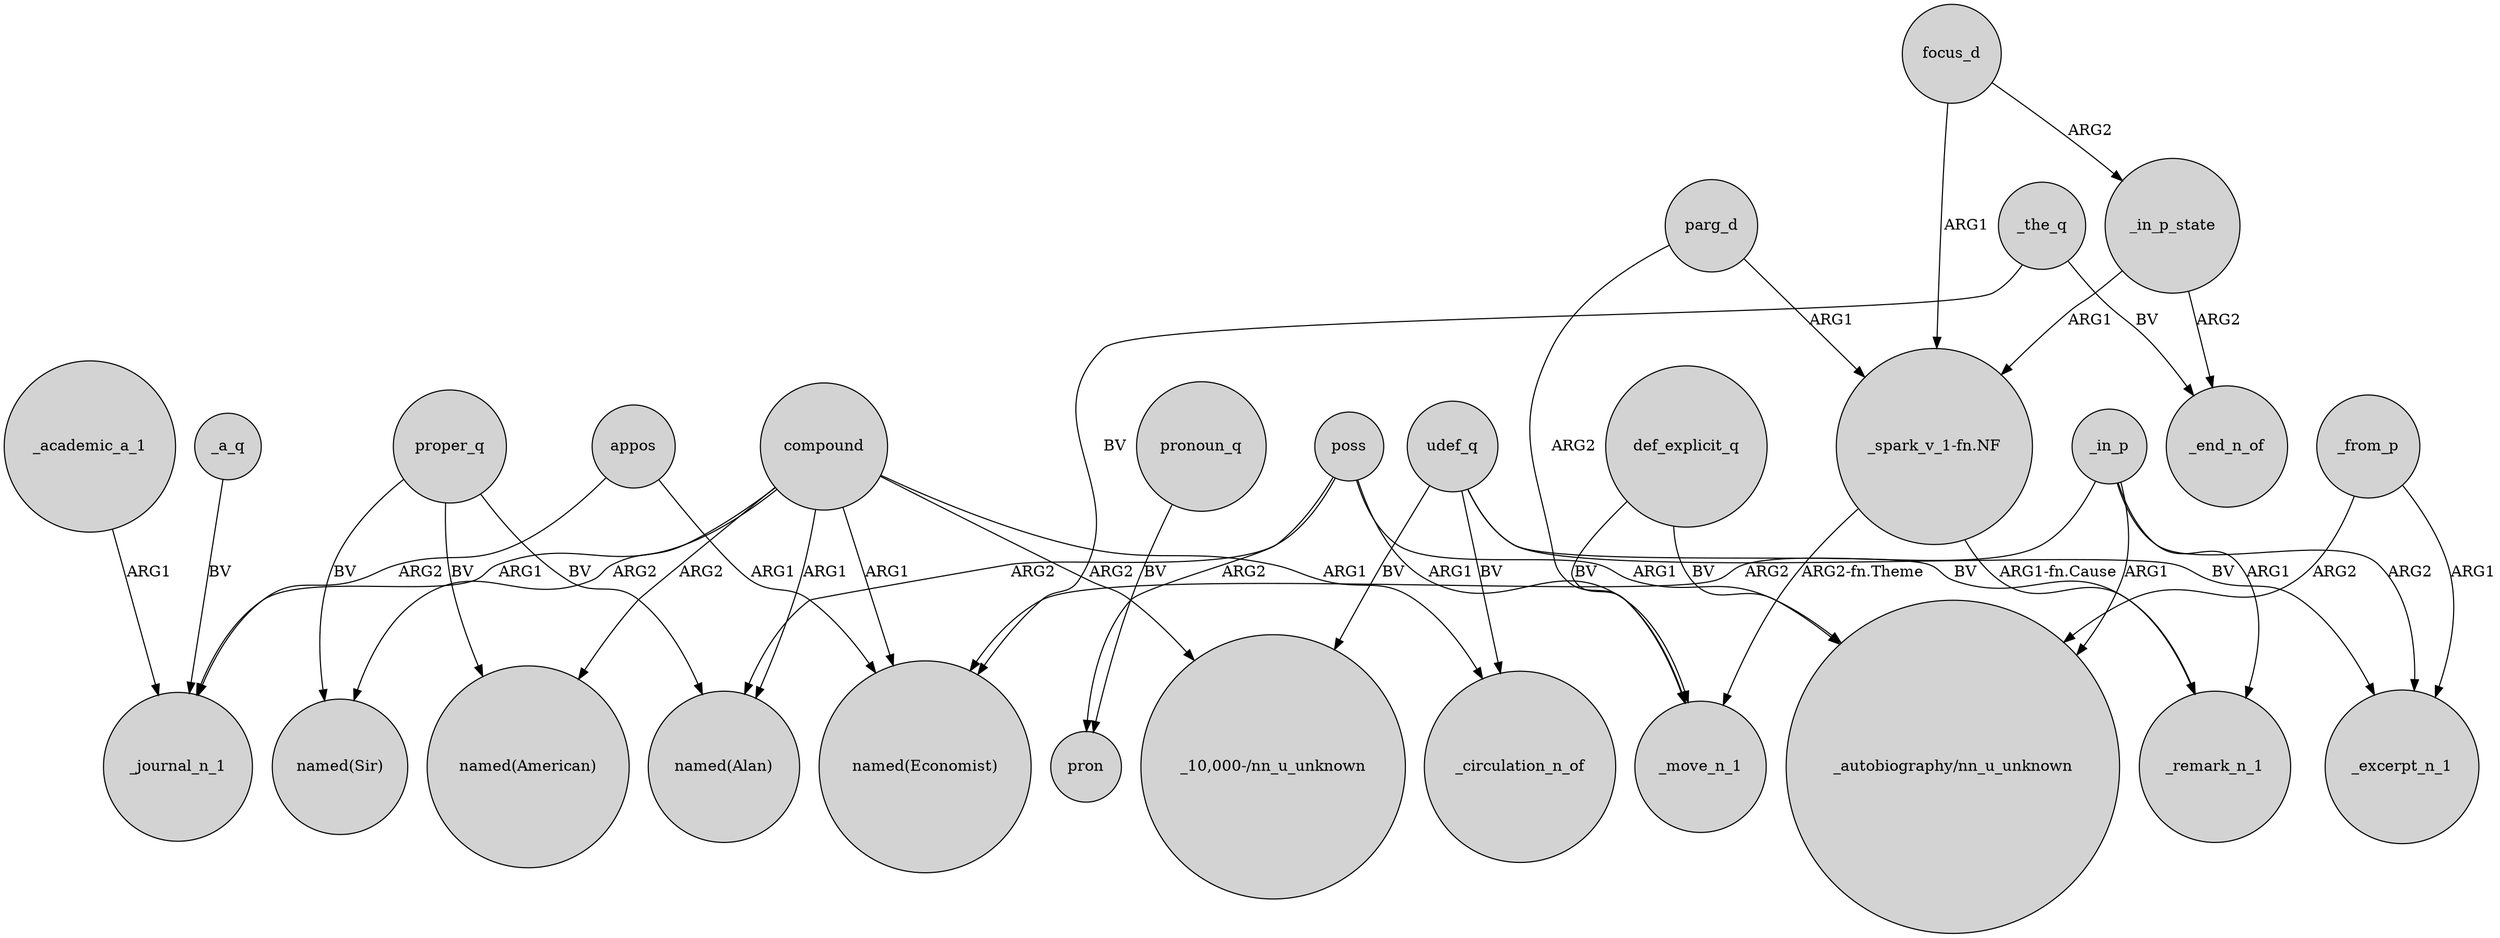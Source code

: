 digraph {
	node [shape=circle style=filled]
	_academic_a_1 -> _journal_n_1 [label=ARG1]
	poss -> pron [label=ARG2]
	parg_d -> "_spark_v_1-fn.NF" [label=ARG1]
	"_spark_v_1-fn.NF" -> _remark_n_1 [label="ARG1-fn.Cause"]
	proper_q -> "named(American)" [label=BV]
	_the_q -> _end_n_of [label=BV]
	proper_q -> "named(Alan)" [label=BV]
	compound -> "_10,000-/nn_u_unknown" [label=ARG2]
	focus_d -> _in_p_state [label=ARG2]
	"_spark_v_1-fn.NF" -> _move_n_1 [label="ARG2-fn.Theme"]
	_from_p -> _excerpt_n_1 [label=ARG1]
	_in_p -> _remark_n_1 [label=ARG1]
	compound -> "named(Sir)" [label=ARG2]
	udef_q -> _circulation_n_of [label=BV]
	poss -> "named(Alan)" [label=ARG2]
	_in_p_state -> _end_n_of [label=ARG2]
	_from_p -> "_autobiography/nn_u_unknown" [label=ARG2]
	compound -> "named(American)" [label=ARG2]
	_in_p_state -> "_spark_v_1-fn.NF" [label=ARG1]
	compound -> "named(Alan)" [label=ARG1]
	pronoun_q -> pron [label=BV]
	compound -> "named(Economist)" [label=ARG1]
	proper_q -> "named(Sir)" [label=BV]
	udef_q -> _remark_n_1 [label=BV]
	appos -> "named(Economist)" [label=ARG1]
	def_explicit_q -> _move_n_1 [label=BV]
	_in_p -> _excerpt_n_1 [label=ARG2]
	poss -> "_autobiography/nn_u_unknown" [label=ARG1]
	_in_p -> "named(Economist)" [label=ARG2]
	_a_q -> _journal_n_1 [label=BV]
	compound -> _journal_n_1 [label=ARG1]
	_in_p -> "_autobiography/nn_u_unknown" [label=ARG1]
	focus_d -> "_spark_v_1-fn.NF" [label=ARG1]
	parg_d -> _move_n_1 [label=ARG2]
	poss -> _move_n_1 [label=ARG1]
	udef_q -> _excerpt_n_1 [label=BV]
	udef_q -> "_10,000-/nn_u_unknown" [label=BV]
	def_explicit_q -> "_autobiography/nn_u_unknown" [label=BV]
	_the_q -> "named(Economist)" [label=BV]
	appos -> _journal_n_1 [label=ARG2]
	compound -> _circulation_n_of [label=ARG1]
}
